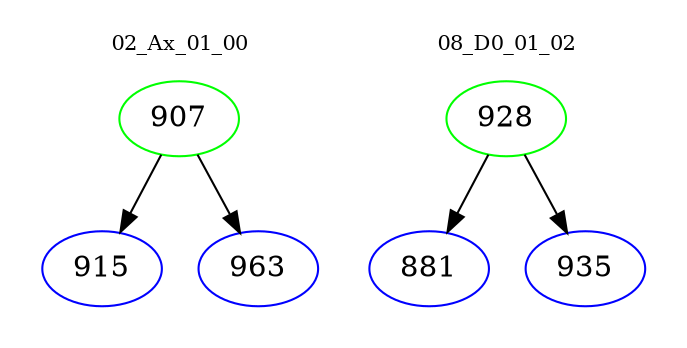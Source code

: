 digraph{
subgraph cluster_0 {
color = white
label = "02_Ax_01_00";
fontsize=10;
T0_907 [label="907", color="green"]
T0_907 -> T0_915 [color="black"]
T0_915 [label="915", color="blue"]
T0_907 -> T0_963 [color="black"]
T0_963 [label="963", color="blue"]
}
subgraph cluster_1 {
color = white
label = "08_D0_01_02";
fontsize=10;
T1_928 [label="928", color="green"]
T1_928 -> T1_881 [color="black"]
T1_881 [label="881", color="blue"]
T1_928 -> T1_935 [color="black"]
T1_935 [label="935", color="blue"]
}
}
